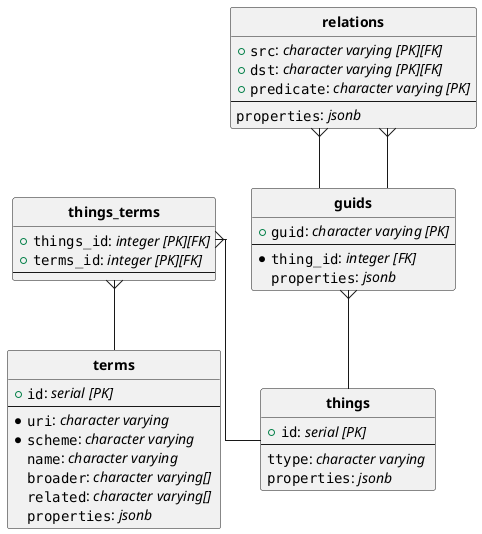 @startuml
hide circle
skinparam linetype ortho

entity "**guids**" {
  + ""guid"": //character varying [PK]//
  --
  *""thing_id"": //integer [FK]//
  ""properties"": //jsonb //
}

entity "**relations**" {
  + ""src"": //character varying [PK][FK]//
  + ""dst"": //character varying [PK][FK]//
  + ""predicate"": //character varying [PK]//
  --
  ""properties"": //jsonb //
}

entity "**terms**" {
  + ""id"": //serial [PK]//
  --
  *""uri"": //character varying //
  *""scheme"": //character varying //
  ""name"": //character varying //
  ""broader"": //character varying[] //
  ""related"": //character varying[] //
  ""properties"": //jsonb //
}

entity "**things**" {
  + ""id"": //serial [PK]//
  --
  ""ttype"": //character varying //
  ""properties"": //jsonb //
}

entity "**things_terms**" {
  + ""things_id"": //integer [PK][FK]//
  + ""terms_id"": //integer [PK][FK]//
  --
}

"**guids**"   }--  "**things**"

"**relations**"   }--  "**guids**"

"**relations**"   }--  "**guids**"

"**things_terms**"   }--  "**terms**"

"**things_terms**"   }--  "**things**"
@enduml

